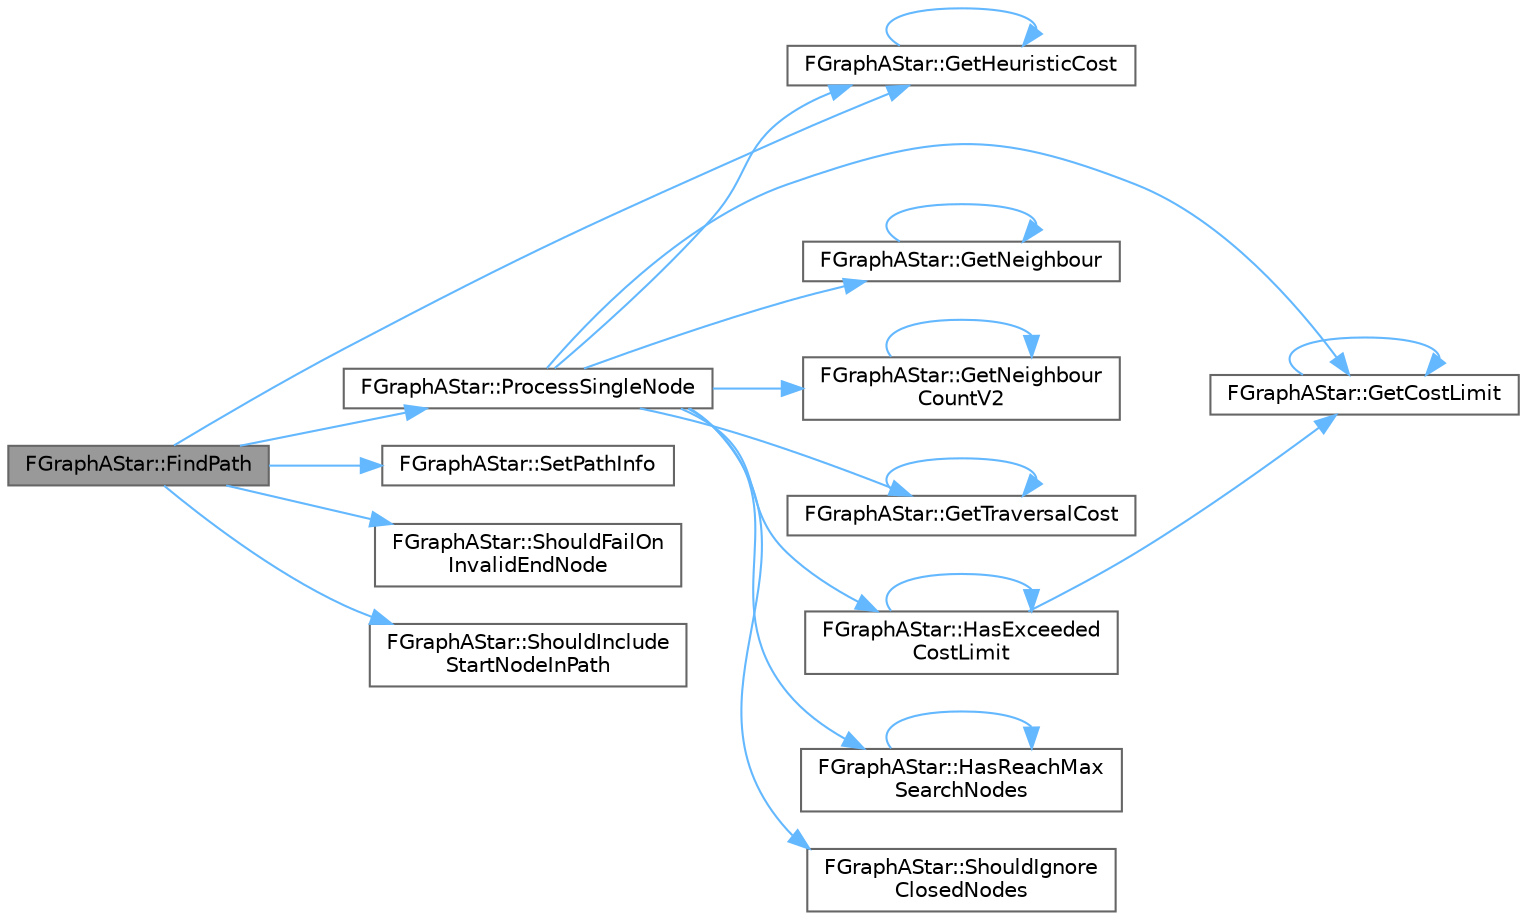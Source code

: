 digraph "FGraphAStar::FindPath"
{
 // INTERACTIVE_SVG=YES
 // LATEX_PDF_SIZE
  bgcolor="transparent";
  edge [fontname=Helvetica,fontsize=10,labelfontname=Helvetica,labelfontsize=10];
  node [fontname=Helvetica,fontsize=10,shape=box,height=0.2,width=0.4];
  rankdir="LR";
  Node1 [id="Node000001",label="FGraphAStar::FindPath",height=0.2,width=0.4,color="gray40", fillcolor="grey60", style="filled", fontcolor="black",tooltip="Performs the actual search."];
  Node1 -> Node2 [id="edge1_Node000001_Node000002",color="steelblue1",style="solid",tooltip=" "];
  Node2 [id="Node000002",label="FGraphAStar::GetHeuristicCost",height=0.2,width=0.4,color="grey40", fillcolor="white", style="filled",URL="$db/df6/structFGraphAStar.html#aef8eba78da86e5146338a0c210c1a651",tooltip=" "];
  Node2 -> Node2 [id="edge2_Node000002_Node000002",color="steelblue1",style="solid",tooltip=" "];
  Node1 -> Node3 [id="edge3_Node000001_Node000003",color="steelblue1",style="solid",tooltip=" "];
  Node3 [id="Node000003",label="FGraphAStar::ProcessSingleNode",height=0.2,width=0.4,color="grey40", fillcolor="white", style="filled",URL="$db/df6/structFGraphAStar.html#a462988d9ced33f8c97f48f9f19deb1cd",tooltip="Single run of A* loop: get node from open set and process neighbors returns true if loop should be co..."];
  Node3 -> Node4 [id="edge4_Node000003_Node000004",color="steelblue1",style="solid",tooltip=" "];
  Node4 [id="Node000004",label="FGraphAStar::GetCostLimit",height=0.2,width=0.4,color="grey40", fillcolor="white", style="filled",URL="$db/df6/structFGraphAStar.html#ac986e1a987d0b039fc5bbd851d8407f5",tooltip=" "];
  Node4 -> Node4 [id="edge5_Node000004_Node000004",color="steelblue1",style="solid",tooltip=" "];
  Node3 -> Node2 [id="edge6_Node000003_Node000002",color="steelblue1",style="solid",tooltip=" "];
  Node3 -> Node5 [id="edge7_Node000003_Node000005",color="steelblue1",style="solid",tooltip=" "];
  Node5 [id="Node000005",label="FGraphAStar::GetNeighbour",height=0.2,width=0.4,color="grey40", fillcolor="white", style="filled",URL="$db/df6/structFGraphAStar.html#a787a9ec5f661dae8eb442447b9b985e0",tooltip=" "];
  Node5 -> Node5 [id="edge8_Node000005_Node000005",color="steelblue1",style="solid",tooltip=" "];
  Node3 -> Node6 [id="edge9_Node000003_Node000006",color="steelblue1",style="solid",tooltip=" "];
  Node6 [id="Node000006",label="FGraphAStar::GetNeighbour\lCountV2",height=0.2,width=0.4,color="grey40", fillcolor="white", style="filled",URL="$db/df6/structFGraphAStar.html#a3dd07f1f12892b7b9bf9457308f1d574",tooltip=" "];
  Node6 -> Node6 [id="edge10_Node000006_Node000006",color="steelblue1",style="solid",tooltip=" "];
  Node3 -> Node7 [id="edge11_Node000003_Node000007",color="steelblue1",style="solid",tooltip=" "];
  Node7 [id="Node000007",label="FGraphAStar::GetTraversalCost",height=0.2,width=0.4,color="grey40", fillcolor="white", style="filled",URL="$db/df6/structFGraphAStar.html#ac025cc49904341c69cfd3f68691e9d17",tooltip=" "];
  Node7 -> Node7 [id="edge12_Node000007_Node000007",color="steelblue1",style="solid",tooltip=" "];
  Node3 -> Node8 [id="edge13_Node000003_Node000008",color="steelblue1",style="solid",tooltip=" "];
  Node8 [id="Node000008",label="FGraphAStar::HasExceeded\lCostLimit",height=0.2,width=0.4,color="grey40", fillcolor="white", style="filled",URL="$db/df6/structFGraphAStar.html#ae033695d031257d62d2fe2ad3fe7061d",tooltip=" "];
  Node8 -> Node4 [id="edge14_Node000008_Node000004",color="steelblue1",style="solid",tooltip=" "];
  Node8 -> Node8 [id="edge15_Node000008_Node000008",color="steelblue1",style="solid",tooltip=" "];
  Node3 -> Node9 [id="edge16_Node000003_Node000009",color="steelblue1",style="solid",tooltip=" "];
  Node9 [id="Node000009",label="FGraphAStar::HasReachMax\lSearchNodes",height=0.2,width=0.4,color="grey40", fillcolor="white", style="filled",URL="$db/df6/structFGraphAStar.html#a28ed13e69ef1247d71206be82e84bbe9",tooltip=" "];
  Node9 -> Node9 [id="edge17_Node000009_Node000009",color="steelblue1",style="solid",tooltip=" "];
  Node3 -> Node10 [id="edge18_Node000003_Node000010",color="steelblue1",style="solid",tooltip=" "];
  Node10 [id="Node000010",label="FGraphAStar::ShouldIgnore\lClosedNodes",height=0.2,width=0.4,color="grey40", fillcolor="white", style="filled",URL="$db/df6/structFGraphAStar.html#a802af8f5cb5194bbc9e8b86132a0fc01",tooltip=" "];
  Node1 -> Node11 [id="edge19_Node000001_Node000011",color="steelblue1",style="solid",tooltip=" "];
  Node11 [id="Node000011",label="FGraphAStar::SetPathInfo",height=0.2,width=0.4,color="grey40", fillcolor="white", style="filled",URL="$db/df6/structFGraphAStar.html#a42cb48aa22e01e2ee6d775496d08b4a2",tooltip=" "];
  Node1 -> Node12 [id="edge20_Node000001_Node000012",color="steelblue1",style="solid",tooltip=" "];
  Node12 [id="Node000012",label="FGraphAStar::ShouldFailOn\lInvalidEndNode",height=0.2,width=0.4,color="grey40", fillcolor="white", style="filled",URL="$db/df6/structFGraphAStar.html#aee29df77032a5a3f249670987d16f40a",tooltip=" "];
  Node1 -> Node13 [id="edge21_Node000001_Node000013",color="steelblue1",style="solid",tooltip=" "];
  Node13 [id="Node000013",label="FGraphAStar::ShouldInclude\lStartNodeInPath",height=0.2,width=0.4,color="grey40", fillcolor="white", style="filled",URL="$db/df6/structFGraphAStar.html#adb9466542bddb5d88e4f67241326965c",tooltip=" "];
}

